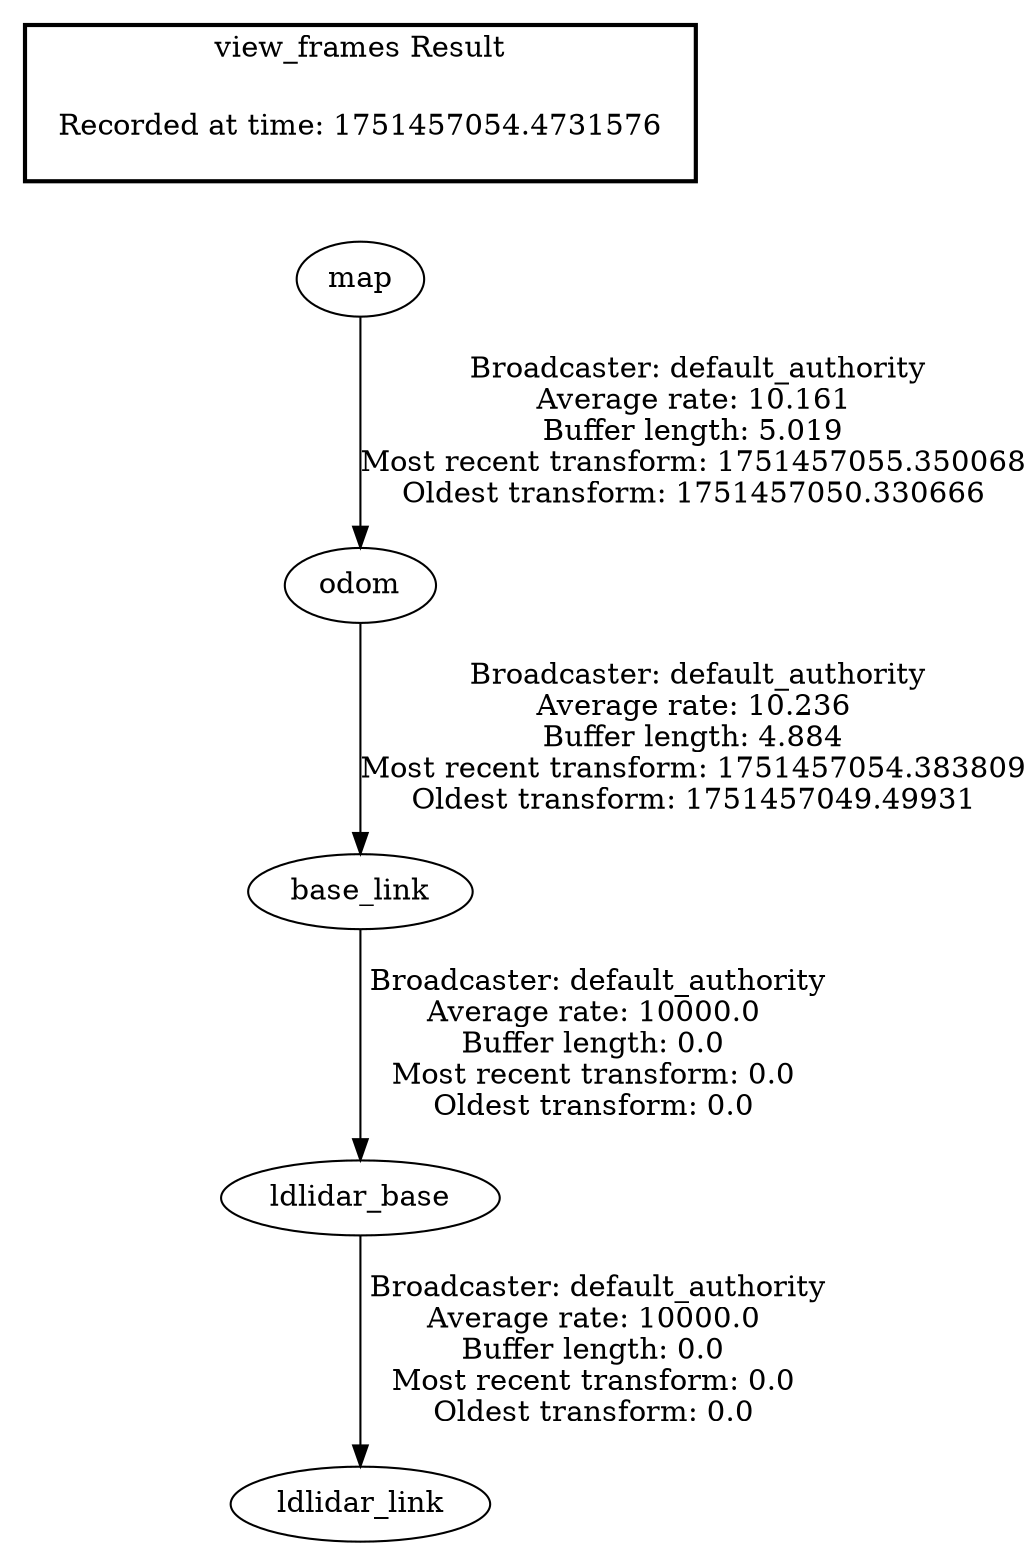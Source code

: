 digraph G {
"map" -> "odom"[label=" Broadcaster: default_authority\nAverage rate: 10.161\nBuffer length: 5.019\nMost recent transform: 1751457055.350068\nOldest transform: 1751457050.330666\n"];
"base_link" -> "ldlidar_base"[label=" Broadcaster: default_authority\nAverage rate: 10000.0\nBuffer length: 0.0\nMost recent transform: 0.0\nOldest transform: 0.0\n"];
"odom" -> "base_link"[label=" Broadcaster: default_authority\nAverage rate: 10.236\nBuffer length: 4.884\nMost recent transform: 1751457054.383809\nOldest transform: 1751457049.49931\n"];
"ldlidar_base" -> "ldlidar_link"[label=" Broadcaster: default_authority\nAverage rate: 10000.0\nBuffer length: 0.0\nMost recent transform: 0.0\nOldest transform: 0.0\n"];
edge [style=invis];
 subgraph cluster_legend { style=bold; color=black; label ="view_frames Result";
"Recorded at time: 1751457054.4731576"[ shape=plaintext ] ;
}->"map";
}